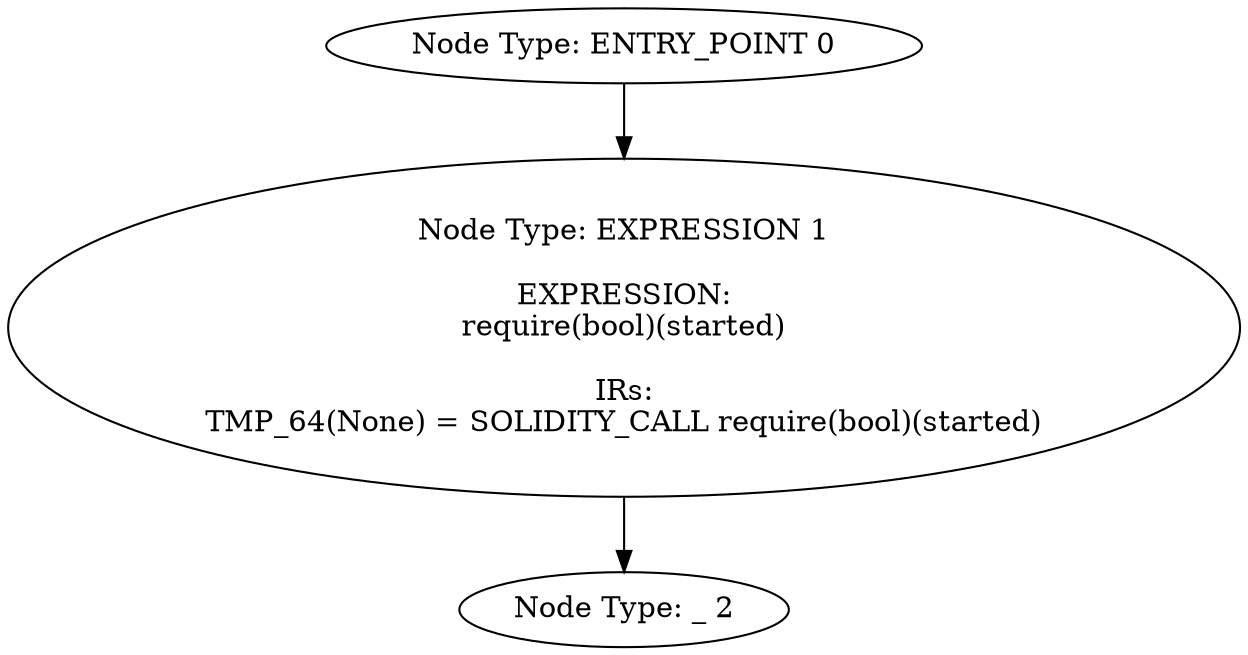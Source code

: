 digraph{
0[label="Node Type: ENTRY_POINT 0
"];
0->1;
1[label="Node Type: EXPRESSION 1

EXPRESSION:
require(bool)(started)

IRs:
TMP_64(None) = SOLIDITY_CALL require(bool)(started)"];
1->2;
2[label="Node Type: _ 2
"];
}
